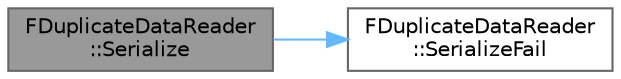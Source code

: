 digraph "FDuplicateDataReader::Serialize"
{
 // INTERACTIVE_SVG=YES
 // LATEX_PDF_SIZE
  bgcolor="transparent";
  edge [fontname=Helvetica,fontsize=10,labelfontname=Helvetica,labelfontsize=10];
  node [fontname=Helvetica,fontsize=10,shape=box,height=0.2,width=0.4];
  rankdir="LR";
  Node1 [id="Node000001",label="FDuplicateDataReader\l::Serialize",height=0.2,width=0.4,color="gray40", fillcolor="grey60", style="filled", fontcolor="black",tooltip=" "];
  Node1 -> Node2 [id="edge1_Node000001_Node000002",color="steelblue1",style="solid",tooltip=" "];
  Node2 [id="Node000002",label="FDuplicateDataReader\l::SerializeFail",height=0.2,width=0.4,color="grey40", fillcolor="white", style="filled",URL="$d8/dbc/classFDuplicateDataReader.html#a127f7adbb4f9535d892fb23ae5d5e934",tooltip=" "];
}
